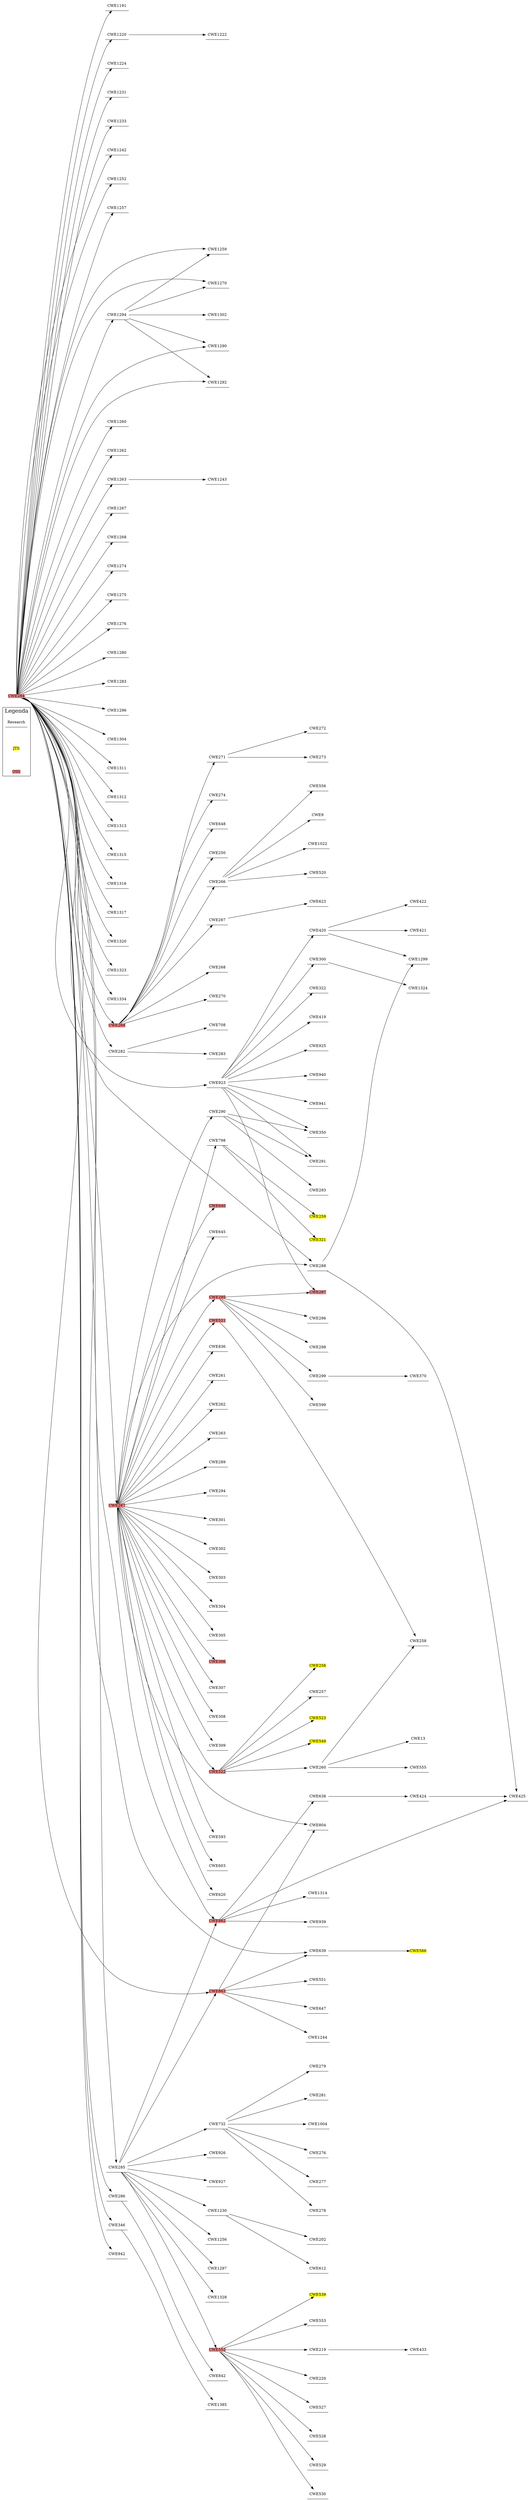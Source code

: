 digraph "Family Tree" {
	graph [nodesep=1 rankdir=LR ranksep=4 splines=true]
	subgraph clusterA {
		node [shape=plaintext]
		label=Legenda
		fontsize=20
		Research [label=Research color=black fillcolor=white shape=underline style=filled]
		JTS [label=JTS color=black fillcolor=yellow shape=plain style=filled]
		OSS [label=OSS color=black fillcolor="#f08989" shape=plain style=filled]
	}
	CWE284 [label=CWE284 color=black fillcolor="#f08989" shape=plain style=filled]
	CWE1191 [label=CWE1191 color=black fillcolor=white shape=underline style=filled]
	CWE1220 [label=CWE1220 color=black fillcolor=white shape=underline style=filled]
	CWE1224 [label=CWE1224 color=black fillcolor=white shape=underline style=filled]
	CWE1231 [label=CWE1231 color=black fillcolor=white shape=underline style=filled]
	CWE1233 [label=CWE1233 color=black fillcolor=white shape=underline style=filled]
	CWE1242 [label=CWE1242 color=black fillcolor=white shape=underline style=filled]
	CWE1252 [label=CWE1252 color=black fillcolor=white shape=underline style=filled]
	CWE1257 [label=CWE1257 color=black fillcolor=white shape=underline style=filled]
	CWE1259 [label=CWE1259 color=black fillcolor=white shape=underline style=filled]
	CWE1260 [label=CWE1260 color=black fillcolor=white shape=underline style=filled]
	CWE1262 [label=CWE1262 color=black fillcolor=white shape=underline style=filled]
	CWE1263 [label=CWE1263 color=black fillcolor=white shape=underline style=filled]
	CWE1267 [label=CWE1267 color=black fillcolor=white shape=underline style=filled]
	CWE1268 [label=CWE1268 color=black fillcolor=white shape=underline style=filled]
	CWE1270 [label=CWE1270 color=black fillcolor=white shape=underline style=filled]
	CWE1274 [label=CWE1274 color=black fillcolor=white shape=underline style=filled]
	CWE1275 [label=CWE1275 color=black fillcolor=white shape=underline style=filled]
	CWE1276 [label=CWE1276 color=black fillcolor=white shape=underline style=filled]
	CWE1280 [label=CWE1280 color=black fillcolor=white shape=underline style=filled]
	CWE1283 [label=CWE1283 color=black fillcolor=white shape=underline style=filled]
	CWE1290 [label=CWE1290 color=black fillcolor=white shape=underline style=filled]
	CWE1292 [label=CWE1292 color=black fillcolor=white shape=underline style=filled]
	CWE1294 [label=CWE1294 color=black fillcolor=white shape=underline style=filled]
	CWE1296 [label=CWE1296 color=black fillcolor=white shape=underline style=filled]
	CWE1304 [label=CWE1304 color=black fillcolor=white shape=underline style=filled]
	CWE1311 [label=CWE1311 color=black fillcolor=white shape=underline style=filled]
	CWE1312 [label=CWE1312 color=black fillcolor=white shape=underline style=filled]
	CWE1313 [label=CWE1313 color=black fillcolor=white shape=underline style=filled]
	CWE1315 [label=CWE1315 color=black fillcolor=white shape=underline style=filled]
	CWE1316 [label=CWE1316 color=black fillcolor=white shape=underline style=filled]
	CWE1317 [label=CWE1317 color=black fillcolor=white shape=underline style=filled]
	CWE1320 [label=CWE1320 color=black fillcolor=white shape=underline style=filled]
	CWE1323 [label=CWE1323 color=black fillcolor=white shape=underline style=filled]
	CWE1334 [label=CWE1334 color=black fillcolor=white shape=underline style=filled]
	CWE269 [label=CWE269 color=black fillcolor="#f08989" shape=plain style=filled]
	CWE282 [label=CWE282 color=black fillcolor=white shape=underline style=filled]
	CWE285 [label=CWE285 color=black fillcolor=white shape=underline style=filled]
	CWE286 [label=CWE286 color=black fillcolor=white shape=underline style=filled]
	CWE287 [label=CWE287 color=black fillcolor="#f08989" shape=plain style=filled]
	CWE288 [label=CWE288 color=black fillcolor=white shape=underline style=filled]
	CWE346 [label=CWE346 color=black fillcolor=white shape=underline style=filled]
	CWE639 [label=CWE639 color=black fillcolor=white shape=underline style=filled]
	CWE862 [label=CWE862 color=black fillcolor="#f08989" shape=plain style=filled]
	CWE863 [label=CWE863 color=black fillcolor="#f08989" shape=plain style=filled]
	CWE923 [label=CWE923 color=black fillcolor=white shape=underline style=filled]
	CWE942 [label=CWE942 color=black fillcolor=white shape=underline style=filled]
	CWE1222 [label=CWE1222 color=black fillcolor=white shape=underline style=filled]
	CWE1243 [label=CWE1243 color=black fillcolor=white shape=underline style=filled]
	CWE1302 [label=CWE1302 color=black fillcolor=white shape=underline style=filled]
	CWE250 [label=CWE250 color=black fillcolor=white shape=underline style=filled]
	CWE266 [label=CWE266 color=black fillcolor=white shape=underline style=filled]
	CWE267 [label=CWE267 color=black fillcolor=white shape=underline style=filled]
	CWE268 [label=CWE268 color=black fillcolor=white shape=underline style=filled]
	CWE270 [label=CWE270 color=black fillcolor=white shape=underline style=filled]
	CWE271 [label=CWE271 color=black fillcolor=white shape=underline style=filled]
	CWE274 [label=CWE274 color=black fillcolor=white shape=underline style=filled]
	CWE648 [label=CWE648 color=black fillcolor=white shape=underline style=filled]
	CWE283 [label=CWE283 color=black fillcolor=white shape=underline style=filled]
	CWE708 [label=CWE708 color=black fillcolor=white shape=underline style=filled]
	CWE1230 [label=CWE1230 color=black fillcolor=white shape=underline style=filled]
	CWE1256 [label=CWE1256 color=black fillcolor=white shape=underline style=filled]
	CWE1297 [label=CWE1297 color=black fillcolor=white shape=underline style=filled]
	CWE1328 [label=CWE1328 color=black fillcolor=white shape=underline style=filled]
	CWE552 [label=CWE552 color=black fillcolor="#f08989" shape=plain style=filled]
	CWE732 [label=CWE732 color=black fillcolor=white shape=underline style=filled]
	CWE926 [label=CWE926 color=black fillcolor=white shape=underline style=filled]
	CWE927 [label=CWE927 color=black fillcolor=white shape=underline style=filled]
	CWE842 [label=CWE842 color=black fillcolor=white shape=underline style=filled]
	CWE261 [label=CWE261 color=black fillcolor=white shape=underline style=filled]
	CWE262 [label=CWE262 color=black fillcolor=white shape=underline style=filled]
	CWE263 [label=CWE263 color=black fillcolor=white shape=underline style=filled]
	CWE289 [label=CWE289 color=black fillcolor=white shape=underline style=filled]
	CWE290 [label=CWE290 color=black fillcolor=white shape=underline style=filled]
	CWE294 [label=CWE294 color=black fillcolor=white shape=underline style=filled]
	CWE295 [label=CWE295 color=black fillcolor="#f08989" shape=plain style=filled]
	CWE301 [label=CWE301 color=black fillcolor=white shape=underline style=filled]
	CWE302 [label=CWE302 color=black fillcolor=white shape=underline style=filled]
	CWE303 [label=CWE303 color=black fillcolor=white shape=underline style=filled]
	CWE304 [label=CWE304 color=black fillcolor=white shape=underline style=filled]
	CWE305 [label=CWE305 color=black fillcolor=white shape=underline style=filled]
	CWE306 [label=CWE306 color=black fillcolor="#f08989" shape=plain style=filled]
	CWE307 [label=CWE307 color=black fillcolor=white shape=underline style=filled]
	CWE308 [label=CWE308 color=black fillcolor=white shape=underline style=filled]
	CWE309 [label=CWE309 color=black fillcolor=white shape=underline style=filled]
	CWE521 [label=CWE521 color=black fillcolor="#f08989" shape=plain style=filled]
	CWE522 [label=CWE522 color=black fillcolor="#f08989" shape=plain style=filled]
	CWE593 [label=CWE593 color=black fillcolor=white shape=underline style=filled]
	CWE603 [label=CWE603 color=black fillcolor=white shape=underline style=filled]
	CWE620 [label=CWE620 color=black fillcolor=white shape=underline style=filled]
	CWE640 [label=CWE640 color=black fillcolor="#f08989" shape=plain style=filled]
	CWE645 [label=CWE645 color=black fillcolor=white shape=underline style=filled]
	CWE798 [label=CWE798 color=black fillcolor=white shape=underline style=filled]
	CWE804 [label=CWE804 color=black fillcolor=white shape=underline style=filled]
	CWE836 [label=CWE836 color=black fillcolor=white shape=underline style=filled]
	CWE1299 [label=CWE1299 color=black fillcolor=white shape=underline style=filled]
	CWE425 [label=CWE425 color=black fillcolor=white shape=underline style=filled]
	CWE1385 [label=CWE1385 color=black fillcolor=white shape=underline style=filled]
	CWE566 [label=CWE566 color=black fillcolor=yellow shape=plain style=filled]
	CWE1314 [label=CWE1314 color=black fillcolor=white shape=underline style=filled]
	CWE638 [label=CWE638 color=black fillcolor=white shape=underline style=filled]
	CWE939 [label=CWE939 color=black fillcolor=white shape=underline style=filled]
	CWE1244 [label=CWE1244 color=black fillcolor=white shape=underline style=filled]
	CWE551 [label=CWE551 color=black fillcolor=white shape=underline style=filled]
	CWE647 [label=CWE647 color=black fillcolor=white shape=underline style=filled]
	CWE291 [label=CWE291 color=black fillcolor=white shape=underline style=filled]
	CWE297 [label=CWE297 color=black fillcolor="#f08989" shape=plain style=filled]
	CWE300 [label=CWE300 color=black fillcolor=white shape=underline style=filled]
	CWE322 [label=CWE322 color=black fillcolor=white shape=underline style=filled]
	CWE350 [label=CWE350 color=black fillcolor=white shape=underline style=filled]
	CWE419 [label=CWE419 color=black fillcolor=white shape=underline style=filled]
	CWE420 [label=CWE420 color=black fillcolor=white shape=underline style=filled]
	CWE925 [label=CWE925 color=black fillcolor=white shape=underline style=filled]
	CWE940 [label=CWE940 color=black fillcolor=white shape=underline style=filled]
	CWE941 [label=CWE941 color=black fillcolor=white shape=underline style=filled]
	CWE1022 [label=CWE1022 color=black fillcolor=white shape=underline style=filled]
	CWE520 [label=CWE520 color=black fillcolor=white shape=underline style=filled]
	CWE556 [label=CWE556 color=black fillcolor=white shape=underline style=filled]
	CWE9 [label=CWE9 color=black fillcolor=white shape=underline style=filled]
	CWE623 [label=CWE623 color=black fillcolor=white shape=underline style=filled]
	CWE272 [label=CWE272 color=black fillcolor=white shape=underline style=filled]
	CWE273 [label=CWE273 color=black fillcolor=white shape=underline style=filled]
	CWE202 [label=CWE202 color=black fillcolor=white shape=underline style=filled]
	CWE612 [label=CWE612 color=black fillcolor=white shape=underline style=filled]
	CWE219 [label=CWE219 color=black fillcolor=white shape=underline style=filled]
	CWE220 [label=CWE220 color=black fillcolor=white shape=underline style=filled]
	CWE527 [label=CWE527 color=black fillcolor=white shape=underline style=filled]
	CWE528 [label=CWE528 color=black fillcolor=white shape=underline style=filled]
	CWE529 [label=CWE529 color=black fillcolor=white shape=underline style=filled]
	CWE530 [label=CWE530 color=black fillcolor=white shape=underline style=filled]
	CWE539 [label=CWE539 color=black fillcolor=yellow shape=plain style=filled]
	CWE553 [label=CWE553 color=black fillcolor=white shape=underline style=filled]
	CWE1004 [label=CWE1004 color=black fillcolor=white shape=underline style=filled]
	CWE276 [label=CWE276 color=black fillcolor=white shape=underline style=filled]
	CWE277 [label=CWE277 color=black fillcolor=white shape=underline style=filled]
	CWE278 [label=CWE278 color=black fillcolor=white shape=underline style=filled]
	CWE279 [label=CWE279 color=black fillcolor=white shape=underline style=filled]
	CWE281 [label=CWE281 color=black fillcolor=white shape=underline style=filled]
	CWE293 [label=CWE293 color=black fillcolor=white shape=underline style=filled]
	CWE296 [label=CWE296 color=black fillcolor=white shape=underline style=filled]
	CWE298 [label=CWE298 color=black fillcolor=white shape=underline style=filled]
	CWE299 [label=CWE299 color=black fillcolor=white shape=underline style=filled]
	CWE599 [label=CWE599 color=black fillcolor=white shape=underline style=filled]
	CWE258 [label=CWE258 color=black fillcolor=white shape=underline style=filled]
	CWE256 [label=CWE256 color=black fillcolor=yellow shape=plain style=filled]
	CWE257 [label=CWE257 color=black fillcolor=white shape=underline style=filled]
	CWE260 [label=CWE260 color=black fillcolor=white shape=underline style=filled]
	CWE523 [label=CWE523 color=black fillcolor=yellow shape=plain style=filled]
	CWE549 [label=CWE549 color=black fillcolor=yellow shape=plain style=filled]
	CWE259 [label=CWE259 color=black fillcolor=yellow shape=plain style=filled]
	CWE321 [label=CWE321 color=black fillcolor=yellow shape=plain style=filled]
	CWE424 [label=CWE424 color=black fillcolor=white shape=underline style=filled]
	CWE1324 [label=CWE1324 color=black fillcolor=white shape=underline style=filled]
	CWE421 [label=CWE421 color=black fillcolor=white shape=underline style=filled]
	CWE422 [label=CWE422 color=black fillcolor=white shape=underline style=filled]
	CWE433 [label=CWE433 color=black fillcolor=white shape=underline style=filled]
	CWE370 [label=CWE370 color=black fillcolor=white shape=underline style=filled]
	CWE13 [label=CWE13 color=black fillcolor=white shape=underline style=filled]
	CWE555 [label=CWE555 color=black fillcolor=white shape=underline style=filled]
	CWE284 -> CWE1191
	CWE284 -> CWE1220
	CWE284 -> CWE1224
	CWE284 -> CWE1231
	CWE284 -> CWE1233
	CWE284 -> CWE1242
	CWE284 -> CWE1252
	CWE284 -> CWE1257
	CWE284 -> CWE1259
	CWE284 -> CWE1260
	CWE284 -> CWE1262
	CWE284 -> CWE1263
	CWE284 -> CWE1267
	CWE284 -> CWE1268
	CWE284 -> CWE1270
	CWE284 -> CWE1274
	CWE284 -> CWE1275
	CWE284 -> CWE1276
	CWE284 -> CWE1280
	CWE284 -> CWE1283
	CWE284 -> CWE1290
	CWE284 -> CWE1292
	CWE284 -> CWE1294
	CWE284 -> CWE1296
	CWE284 -> CWE1304
	CWE284 -> CWE1311
	CWE284 -> CWE1312
	CWE284 -> CWE1313
	CWE284 -> CWE1315
	CWE284 -> CWE1316
	CWE284 -> CWE1317
	CWE284 -> CWE1320
	CWE284 -> CWE1323
	CWE284 -> CWE1334
	CWE284 -> CWE269
	CWE284 -> CWE282
	CWE284 -> CWE285
	CWE284 -> CWE286
	CWE284 -> CWE287
	CWE284 -> CWE288
	CWE284 -> CWE346
	CWE284 -> CWE639
	CWE284 -> CWE862
	CWE284 -> CWE863
	CWE284 -> CWE923
	CWE284 -> CWE942
	CWE1220 -> CWE1222
	CWE1263 -> CWE1243
	CWE1294 -> CWE1259
	CWE1294 -> CWE1270
	CWE1294 -> CWE1290
	CWE1294 -> CWE1292
	CWE1294 -> CWE1302
	CWE269 -> CWE250
	CWE269 -> CWE266
	CWE269 -> CWE267
	CWE269 -> CWE268
	CWE269 -> CWE270
	CWE269 -> CWE271
	CWE269 -> CWE274
	CWE269 -> CWE648
	CWE282 -> CWE283
	CWE282 -> CWE708
	CWE285 -> CWE1230
	CWE285 -> CWE1256
	CWE285 -> CWE1297
	CWE285 -> CWE1328
	CWE285 -> CWE552
	CWE285 -> CWE732
	CWE285 -> CWE862
	CWE285 -> CWE863
	CWE285 -> CWE926
	CWE285 -> CWE927
	CWE286 -> CWE842
	CWE287 -> CWE261
	CWE287 -> CWE262
	CWE287 -> CWE263
	CWE287 -> CWE288
	CWE287 -> CWE289
	CWE287 -> CWE290
	CWE287 -> CWE294
	CWE287 -> CWE295
	CWE287 -> CWE301
	CWE287 -> CWE302
	CWE287 -> CWE303
	CWE287 -> CWE304
	CWE287 -> CWE305
	CWE287 -> CWE306
	CWE287 -> CWE307
	CWE287 -> CWE308
	CWE287 -> CWE309
	CWE287 -> CWE521
	CWE287 -> CWE522
	CWE287 -> CWE593
	CWE287 -> CWE603
	CWE287 -> CWE620
	CWE287 -> CWE640
	CWE287 -> CWE645
	CWE287 -> CWE798
	CWE287 -> CWE804
	CWE287 -> CWE836
	CWE288 -> CWE1299
	CWE288 -> CWE425
	CWE346 -> CWE1385
	CWE639 -> CWE566
	CWE862 -> CWE1314
	CWE862 -> CWE425
	CWE862 -> CWE638
	CWE862 -> CWE939
	CWE863 -> CWE1244
	CWE863 -> CWE551
	CWE863 -> CWE639
	CWE863 -> CWE647
	CWE863 -> CWE804
	CWE923 -> CWE291
	CWE923 -> CWE297
	CWE923 -> CWE300
	CWE923 -> CWE322
	CWE923 -> CWE350
	CWE923 -> CWE419
	CWE923 -> CWE420
	CWE923 -> CWE925
	CWE923 -> CWE940
	CWE923 -> CWE941
	CWE266 -> CWE1022
	CWE266 -> CWE520
	CWE266 -> CWE556
	CWE266 -> CWE9
	CWE267 -> CWE623
	CWE271 -> CWE272
	CWE271 -> CWE273
	CWE1230 -> CWE202
	CWE1230 -> CWE612
	CWE552 -> CWE219
	CWE552 -> CWE220
	CWE552 -> CWE527
	CWE552 -> CWE528
	CWE552 -> CWE529
	CWE552 -> CWE530
	CWE552 -> CWE539
	CWE552 -> CWE553
	CWE732 -> CWE1004
	CWE732 -> CWE276
	CWE732 -> CWE277
	CWE732 -> CWE278
	CWE732 -> CWE279
	CWE732 -> CWE281
	CWE290 -> CWE291
	CWE290 -> CWE293
	CWE290 -> CWE350
	CWE295 -> CWE296
	CWE295 -> CWE297
	CWE295 -> CWE298
	CWE295 -> CWE299
	CWE295 -> CWE599
	CWE521 -> CWE258
	CWE522 -> CWE256
	CWE522 -> CWE257
	CWE522 -> CWE260
	CWE522 -> CWE523
	CWE522 -> CWE549
	CWE798 -> CWE259
	CWE798 -> CWE321
	CWE638 -> CWE424
	CWE300 -> CWE1324
	CWE420 -> CWE1299
	CWE420 -> CWE421
	CWE420 -> CWE422
	CWE219 -> CWE433
	CWE299 -> CWE370
	CWE260 -> CWE13
	CWE260 -> CWE258
	CWE260 -> CWE555
	CWE424 -> CWE425
}

